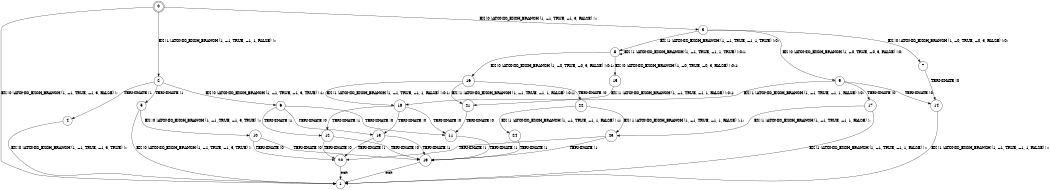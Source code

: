 digraph BCG {
size = "7, 10.5";
center = TRUE;
node [shape = circle];
0 [peripheries = 2];
0 -> 1 [label = "EX !0 !ATOMIC_EXCH_BRANCH (1, +1, TRUE, +1, 3, FALSE) !::"];
0 -> 2 [label = "EX !1 !ATOMIC_EXCH_BRANCH (1, +1, TRUE, +1, 1, FALSE) !::"];
0 -> 3 [label = "EX !0 !ATOMIC_EXCH_BRANCH (1, +1, TRUE, +1, 3, FALSE) !::"];
2 -> 4 [label = "TERMINATE !1"];
2 -> 5 [label = "TERMINATE !1"];
2 -> 6 [label = "EX !0 !ATOMIC_EXCH_BRANCH (1, +1, TRUE, +1, 3, TRUE) !:1:"];
3 -> 7 [label = "EX !0 !ATOMIC_EXCH_BRANCH (1, +0, TRUE, +0, 3, FALSE) !:0:"];
3 -> 8 [label = "EX !1 !ATOMIC_EXCH_BRANCH (1, +1, TRUE, +1, 1, TRUE) !:0:"];
3 -> 9 [label = "EX !0 !ATOMIC_EXCH_BRANCH (1, +0, TRUE, +0, 3, FALSE) !:0:"];
4 -> 1 [label = "EX !0 !ATOMIC_EXCH_BRANCH (1, +1, TRUE, +1, 3, TRUE) !::"];
5 -> 1 [label = "EX !0 !ATOMIC_EXCH_BRANCH (1, +1, TRUE, +1, 3, TRUE) !::"];
5 -> 10 [label = "EX !0 !ATOMIC_EXCH_BRANCH (1, +1, TRUE, +1, 3, TRUE) !::"];
6 -> 11 [label = "TERMINATE !0"];
6 -> 12 [label = "TERMINATE !1"];
6 -> 13 [label = "TERMINATE !0"];
7 -> 14 [label = "TERMINATE !0"];
8 -> 15 [label = "EX !0 !ATOMIC_EXCH_BRANCH (1, +0, TRUE, +0, 3, FALSE) !:0:1:"];
8 -> 8 [label = "EX !1 !ATOMIC_EXCH_BRANCH (1, +1, TRUE, +1, 1, TRUE) !:0:1:"];
8 -> 16 [label = "EX !0 !ATOMIC_EXCH_BRANCH (1, +0, TRUE, +0, 3, FALSE) !:0:1:"];
9 -> 14 [label = "TERMINATE !0"];
9 -> 17 [label = "TERMINATE !0"];
9 -> 18 [label = "EX !1 !ATOMIC_EXCH_BRANCH (1, +1, TRUE, +1, 1, FALSE) !:0:"];
10 -> 19 [label = "TERMINATE !0"];
10 -> 20 [label = "TERMINATE !0"];
11 -> 19 [label = "TERMINATE !1"];
12 -> 19 [label = "TERMINATE !0"];
12 -> 20 [label = "TERMINATE !0"];
13 -> 19 [label = "TERMINATE !1"];
13 -> 20 [label = "TERMINATE !1"];
14 -> 1 [label = "EX !1 !ATOMIC_EXCH_BRANCH (1, +1, TRUE, +1, 1, FALSE) !::"];
15 -> 21 [label = "EX !1 !ATOMIC_EXCH_BRANCH (1, +1, TRUE, +1, 1, FALSE) !:0:1:"];
16 -> 21 [label = "EX !1 !ATOMIC_EXCH_BRANCH (1, +1, TRUE, +1, 1, FALSE) !:0:1:"];
16 -> 22 [label = "TERMINATE !0"];
16 -> 18 [label = "EX !1 !ATOMIC_EXCH_BRANCH (1, +1, TRUE, +1, 1, FALSE) !:0:1:"];
17 -> 1 [label = "EX !1 !ATOMIC_EXCH_BRANCH (1, +1, TRUE, +1, 1, FALSE) !::"];
17 -> 23 [label = "EX !1 !ATOMIC_EXCH_BRANCH (1, +1, TRUE, +1, 1, FALSE) !::"];
18 -> 11 [label = "TERMINATE !0"];
18 -> 12 [label = "TERMINATE !1"];
18 -> 13 [label = "TERMINATE !0"];
19 -> 1 [label = "exit"];
20 -> 1 [label = "exit"];
21 -> 11 [label = "TERMINATE !0"];
22 -> 24 [label = "EX !1 !ATOMIC_EXCH_BRANCH (1, +1, TRUE, +1, 1, FALSE) !:1:"];
22 -> 23 [label = "EX !1 !ATOMIC_EXCH_BRANCH (1, +1, TRUE, +1, 1, FALSE) !:1:"];
23 -> 19 [label = "TERMINATE !1"];
23 -> 20 [label = "TERMINATE !1"];
24 -> 19 [label = "TERMINATE !1"];
}
